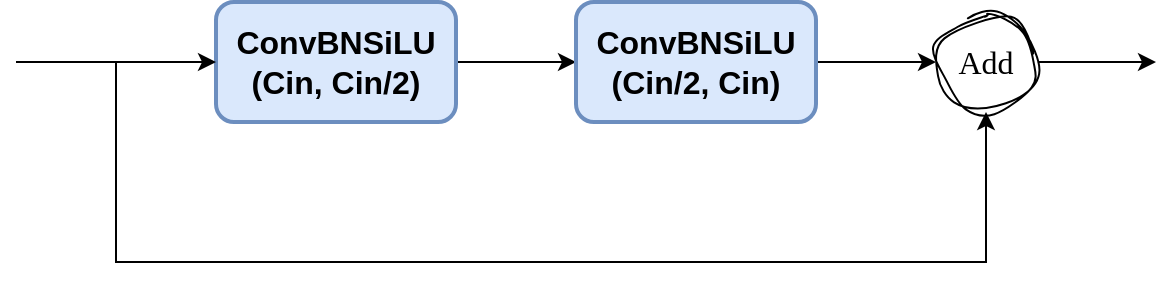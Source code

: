 <mxfile version="20.8.23" type="github">
  <diagram name="第 1 页" id="gO4-i4PLRS6sXzM86d7W">
    <mxGraphModel dx="832" dy="442" grid="1" gridSize="10" guides="1" tooltips="1" connect="1" arrows="1" fold="1" page="1" pageScale="1" pageWidth="827" pageHeight="1169" math="0" shadow="0">
      <root>
        <mxCell id="0" />
        <mxCell id="1" parent="0" />
        <mxCell id="tpZjkBC5zP2vr8c5ky7i-3" value="" style="edgeStyle=orthogonalEdgeStyle;rounded=0;orthogonalLoop=1;jettySize=auto;html=1;" parent="1" source="tpZjkBC5zP2vr8c5ky7i-1" target="tpZjkBC5zP2vr8c5ky7i-2" edge="1">
          <mxGeometry relative="1" as="geometry" />
        </mxCell>
        <mxCell id="tpZjkBC5zP2vr8c5ky7i-1" value="&lt;font style=&quot;font-size: 16px;&quot;&gt;&lt;b&gt;ConvBNSiLU&lt;br&gt;(Cin, Cin/2)&lt;br&gt;&lt;/b&gt;&lt;/font&gt;" style="rounded=1;whiteSpace=wrap;html=1;fillColor=#dae8fc;strokeColor=#6c8ebf;strokeWidth=2;" parent="1" vertex="1">
          <mxGeometry x="170" y="230" width="120" height="60" as="geometry" />
        </mxCell>
        <mxCell id="tpZjkBC5zP2vr8c5ky7i-5" style="edgeStyle=orthogonalEdgeStyle;rounded=0;orthogonalLoop=1;jettySize=auto;html=1;exitX=1;exitY=0.5;exitDx=0;exitDy=0;" parent="1" source="tpZjkBC5zP2vr8c5ky7i-2" target="tpZjkBC5zP2vr8c5ky7i-4" edge="1">
          <mxGeometry relative="1" as="geometry" />
        </mxCell>
        <mxCell id="tpZjkBC5zP2vr8c5ky7i-2" value="&lt;font style=&quot;font-size: 16px;&quot;&gt;&lt;b&gt;ConvBNSiLU&lt;br&gt;(Cin/2, Cin)&lt;br&gt;&lt;/b&gt;&lt;/font&gt;" style="rounded=1;whiteSpace=wrap;html=1;fillColor=#dae8fc;strokeColor=#6c8ebf;strokeWidth=2;" parent="1" vertex="1">
          <mxGeometry x="350" y="230" width="120" height="60" as="geometry" />
        </mxCell>
        <mxCell id="tpZjkBC5zP2vr8c5ky7i-6" style="edgeStyle=orthogonalEdgeStyle;rounded=0;orthogonalLoop=1;jettySize=auto;html=1;exitX=1;exitY=0.5;exitDx=0;exitDy=0;" parent="1" source="tpZjkBC5zP2vr8c5ky7i-4" edge="1">
          <mxGeometry relative="1" as="geometry">
            <mxPoint x="640" y="260" as="targetPoint" />
          </mxGeometry>
        </mxCell>
        <mxCell id="tpZjkBC5zP2vr8c5ky7i-4" value="&lt;font face=&quot;Comic Sans MS&quot; style=&quot;font-size: 16px;&quot;&gt;Add&lt;/font&gt;" style="ellipse;whiteSpace=wrap;html=1;aspect=fixed;sketch=1;curveFitting=1;jiggle=2;" parent="1" vertex="1">
          <mxGeometry x="530" y="235" width="50" height="50" as="geometry" />
        </mxCell>
        <mxCell id="tpZjkBC5zP2vr8c5ky7i-7" value="" style="endArrow=classic;html=1;rounded=0;entryX=0;entryY=0.5;entryDx=0;entryDy=0;" parent="1" target="tpZjkBC5zP2vr8c5ky7i-1" edge="1">
          <mxGeometry width="50" height="50" relative="1" as="geometry">
            <mxPoint x="70" y="260" as="sourcePoint" />
            <mxPoint x="420" y="250" as="targetPoint" />
          </mxGeometry>
        </mxCell>
        <mxCell id="tpZjkBC5zP2vr8c5ky7i-8" value="" style="endArrow=classic;html=1;rounded=0;entryX=0.5;entryY=1;entryDx=0;entryDy=0;" parent="1" target="tpZjkBC5zP2vr8c5ky7i-4" edge="1">
          <mxGeometry width="50" height="50" relative="1" as="geometry">
            <mxPoint x="120" y="260" as="sourcePoint" />
            <mxPoint x="420" y="250" as="targetPoint" />
            <Array as="points">
              <mxPoint x="120" y="360" />
              <mxPoint x="555" y="360" />
            </Array>
          </mxGeometry>
        </mxCell>
      </root>
    </mxGraphModel>
  </diagram>
</mxfile>
